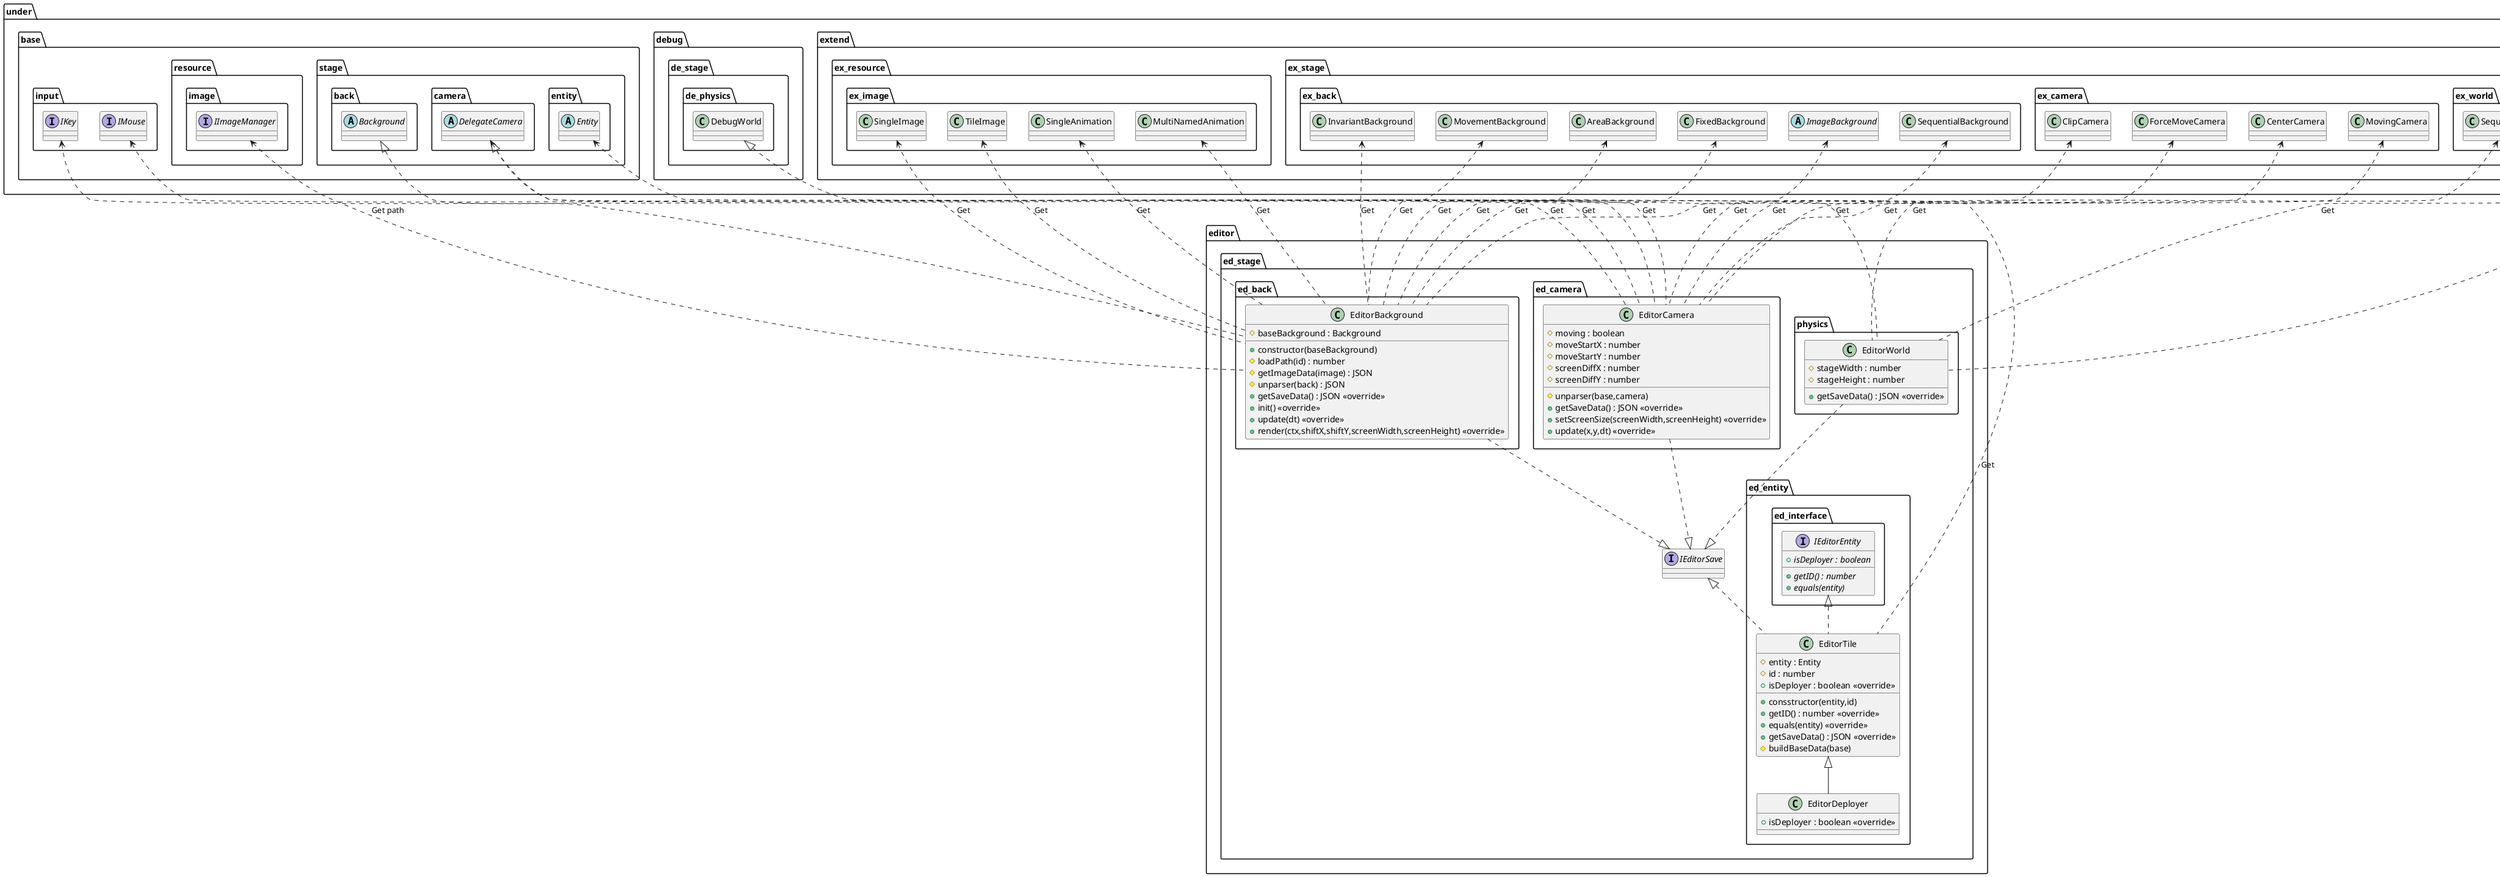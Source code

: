 @startuml EditorElement

package editor {
    package ed_stage {
        package ed_back {
            class EditorBackground {
                +constructor(baseBackground)
                #baseBackground : Background
                #loadPath(id) : number
                #getImageData(image) : JSON
                #unparser(back) : JSON
                +getSaveData() : JSON <<override>>
                +init() <<override>>
                +update(dt) <<override>>
                +render(ctx,shiftX,shiftY,screenWidth,screenHeight) <<override>>
            }
        }
        package ed_entity {
            class EditorTile {
                +consstructor(entity,id)
                #entity : Entity
                #id : number
                +getID() : number <<override>>
                +equals(entity) <<override>>
                +isDeployer : boolean <<override>>
                +getSaveData() : JSON <<override>>
                #buildBaseData(base)
            }
            class EditorDeployer {
                +isDeployer : boolean <<override>>
            }
            package ed_interface {
                interface IEditorEntity {
                    {abstract} +getID() : number
                    {abstract} +equals(entity)
                    {abstract} +isDeployer : boolean
                }
            }
        }
        package ed_camera {
            class EditorCamera {
                #moving : boolean
                #moveStartX : number
                #moveStartY : number
                #screenDiffX : number
                #screenDiffY : number
                #unparser(base,camera)
                +getSaveData() : JSON <<override>>
                +setScreenSize(screenWidth,screenHeight) <<override>>
                +update(x,y,dt) <<override>>
            }
        }
        package physics {
            class EditorWorld {
                #stageWidth : number
                #stageHeight : number
                +getSaveData() : JSON <<override>>
            }
        }
    }
}

package under {
    package base {
        package input {
            interface IKey
            interface IMouse
        }
        package resource {
            package image {
                interface IImageManager
            }
        }
        package stage {
            package back {
                abstract Background
            }
            package camera {
                abstract DelegateCamera
            }
            package entity {
                abstract Entity
            }
        }
    }
    package debug {
        package de_stage {
            package de_physics {
                class DebugWorld
            }
        }
    }
    package extend {
        package ex_resource {
            package ex_image {
                class SingleImage
                class TileImage
                class SingleAnimation
                class MultiNamedAnimation
            }
        }
        package ex_stage {
            package ex_back {
                abstract ImageBackground
                class SequentialBackground
                class InvariantBackground
                class MovementBackground
                class AreaBackground
                class FixedBackground
            }
            package ex_camera {
                class CenterCamera
                class MovingCamera
                class ClipCamera
                class ForceMoveCamera
            }
            package ex_world {
                class SequentialWorld
                class SplitWorld
                class VariableGravityWorld
            }
        }
    }
}

package game {
    package ga_stage {
        class UnderStageParser
    }
}

package editor {
    package ed_stage {
        interface IEditorSave
    }
}

IImageManager <.. EditorBackground : Get path
MultiNamedAnimation <.. EditorBackground : Get
SingleAnimation <.. EditorBackground : Get
TileImage <.. EditorBackground : Get
SingleImage <.. EditorBackground : Get
SequentialBackground <.. EditorBackground : Get
InvariantBackground <.. EditorBackground : Get
MovementBackground <.. EditorBackground : Get
AreaBackground <.. EditorBackground : Get
FixedBackground <.. EditorBackground : Get
ImageBackground <.. EditorBackground : Get

CenterCamera <.. EditorCamera : Get
MovingCamera <.. EditorCamera : Get
ClipCamera <.. EditorCamera : Get
ForceMoveCamera <.. EditorCamera : Get
DelegateCamera <.. EditorCamera : Get
IKey <.. EditorCamera : Get
IMouse <.. EditorCamera : Get

SplitWorld <.. EditorWorld : Get
SequentialWorld <.. EditorWorld : Get
VariableGravityWorld <.. EditorWorld : Get

Entity <.. EditorTile : Get

Background <|.. EditorBackground
EditorBackground ..|> IEditorSave
DelegateCamera <|.. EditorCamera
EditorCamera ..|> IEditorSave
DebugWorld <|.. EditorWorld
EditorWorld ..|> IEditorSave

IEditorEntity <|.. EditorTile
IEditorSave <|.. EditorTile
EditorTile <|-- EditorDeployer

@enduml
